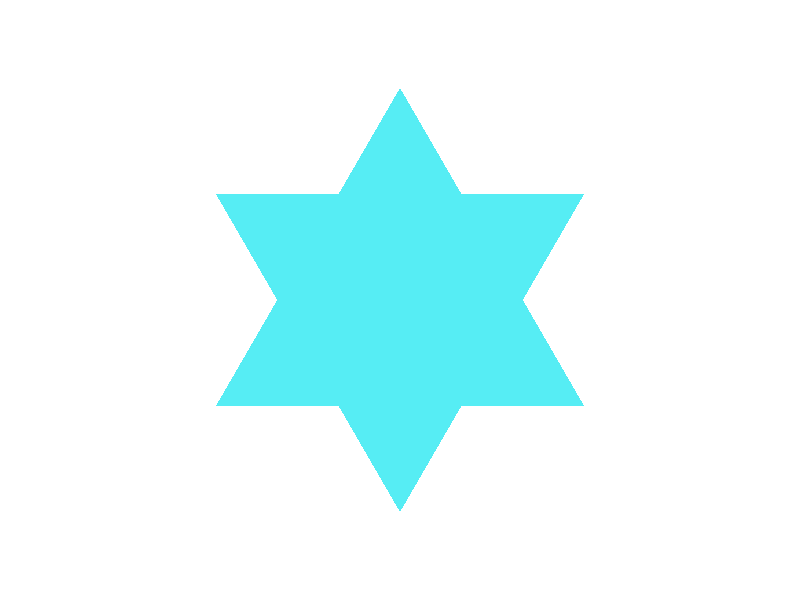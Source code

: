 #include "colors.inc"
#include "textures.inc"
#include "glass.inc"
#include "metals.inc"
#include "golds.inc"
#include "stones.inc"
#include "woods.inc"
#include "shapes.inc"
#include "shapes2.inc"
#include "functions.inc"
#include "math.inc"
#include "transforms.inc"   

camera {
    location <0,50,0>
    look_at <0,0,0>
}

light_source {
    <0,30,0>
    color rgb<1,1,1>
    shadowless
}
    
plane {
    y,0
    pigment {color rgb<1,1,1>} 
    finish { ambient 0.25 diffuse 0}
}

#declare tlength=30;
#declare ytranslate=tlength/(2*sqrt(3));

#declare triangleBase=
prism {
    -1, 1, 3,
    <-tlength/2, -ytranslate>,<tlength/2,-ytranslate>,<0,tlength/sqrt(3)>
    pigment {
           color rgb<0.094, 0.847, 0.905>
        }
} 

#declare kochBase=
union {
    object{triangleBase}
    object{triangleBase rotate<0,180,0> pigment {color rgb<0.094, 0.847, 0.905>}
    }
}


#macro koch(s,counter)
    //0 iterations
    #if (counter=0)
        object {triangleBase scale <s,1,s>}
    #end
        
    //lowest recursive level
    #if (counter=1)
        union {
            object{triangleBase scale <s,1,s>}
            object{triangleBase rotate<0,180,0> pigment {color rgb<0.094, 0.847, 0.905>}
        }
    }
    #end    
     
    //recursive 
    #if (counter>1)
        koch(s/2, counter-1)   
    #end
#end  

koch(1, 1)